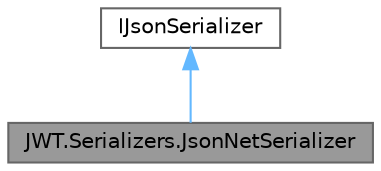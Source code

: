 digraph "JWT.Serializers.JsonNetSerializer"
{
 // LATEX_PDF_SIZE
  bgcolor="transparent";
  edge [fontname=Helvetica,fontsize=10,labelfontname=Helvetica,labelfontsize=10];
  node [fontname=Helvetica,fontsize=10,shape=box,height=0.2,width=0.4];
  Node1 [id="Node000001",label="JWT.Serializers.JsonNetSerializer",height=0.2,width=0.4,color="gray40", fillcolor="grey60", style="filled", fontcolor="black",tooltip="JSON serializer using Newtonsoft.Json implementation."];
  Node2 -> Node1 [id="edge1_Node000001_Node000002",dir="back",color="steelblue1",style="solid",tooltip=" "];
  Node2 [id="Node000002",label="IJsonSerializer",height=0.2,width=0.4,color="gray40", fillcolor="white", style="filled",URL="$interface_j_w_t_1_1_i_json_serializer.html",tooltip="Provides JSON Serialize and Deserialize. Allows custom serializers used."];
}
